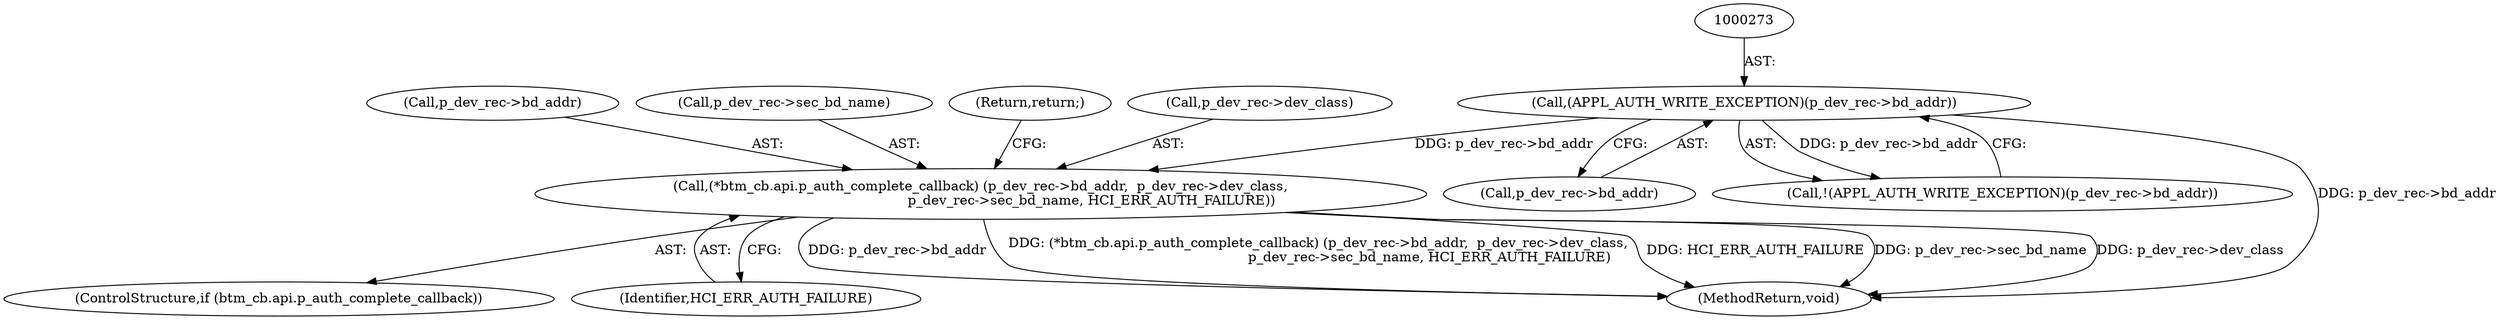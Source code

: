 digraph "0_Android_c677ee92595335233eb0e7b59809a1a94e7a678a@pointer" {
"1000327" [label="(Call,(*btm_cb.api.p_auth_complete_callback) (p_dev_rec->bd_addr,  p_dev_rec->dev_class,\n                                                    p_dev_rec->sec_bd_name, HCI_ERR_AUTH_FAILURE))"];
"1000272" [label="(Call,(APPL_AUTH_WRITE_EXCEPTION)(p_dev_rec->bd_addr))"];
"1000327" [label="(Call,(*btm_cb.api.p_auth_complete_callback) (p_dev_rec->bd_addr,  p_dev_rec->dev_class,\n                                                    p_dev_rec->sec_bd_name, HCI_ERR_AUTH_FAILURE))"];
"1000337" [label="(Identifier,HCI_ERR_AUTH_FAILURE)"];
"1000328" [label="(Call,p_dev_rec->bd_addr)"];
"1000334" [label="(Call,p_dev_rec->sec_bd_name)"];
"1000274" [label="(Call,p_dev_rec->bd_addr)"];
"1000321" [label="(ControlStructure,if (btm_cb.api.p_auth_complete_callback))"];
"1000272" [label="(Call,(APPL_AUTH_WRITE_EXCEPTION)(p_dev_rec->bd_addr))"];
"1000271" [label="(Call,!(APPL_AUTH_WRITE_EXCEPTION)(p_dev_rec->bd_addr))"];
"1000338" [label="(Return,return;)"];
"1000331" [label="(Call,p_dev_rec->dev_class)"];
"1000350" [label="(MethodReturn,void)"];
"1000327" -> "1000321"  [label="AST: "];
"1000327" -> "1000337"  [label="CFG: "];
"1000328" -> "1000327"  [label="AST: "];
"1000331" -> "1000327"  [label="AST: "];
"1000334" -> "1000327"  [label="AST: "];
"1000337" -> "1000327"  [label="AST: "];
"1000338" -> "1000327"  [label="CFG: "];
"1000327" -> "1000350"  [label="DDG: p_dev_rec->sec_bd_name"];
"1000327" -> "1000350"  [label="DDG: p_dev_rec->dev_class"];
"1000327" -> "1000350"  [label="DDG: p_dev_rec->bd_addr"];
"1000327" -> "1000350"  [label="DDG: (*btm_cb.api.p_auth_complete_callback) (p_dev_rec->bd_addr,  p_dev_rec->dev_class,\n                                                    p_dev_rec->sec_bd_name, HCI_ERR_AUTH_FAILURE)"];
"1000327" -> "1000350"  [label="DDG: HCI_ERR_AUTH_FAILURE"];
"1000272" -> "1000327"  [label="DDG: p_dev_rec->bd_addr"];
"1000272" -> "1000271"  [label="AST: "];
"1000272" -> "1000274"  [label="CFG: "];
"1000273" -> "1000272"  [label="AST: "];
"1000274" -> "1000272"  [label="AST: "];
"1000271" -> "1000272"  [label="CFG: "];
"1000272" -> "1000350"  [label="DDG: p_dev_rec->bd_addr"];
"1000272" -> "1000271"  [label="DDG: p_dev_rec->bd_addr"];
}
